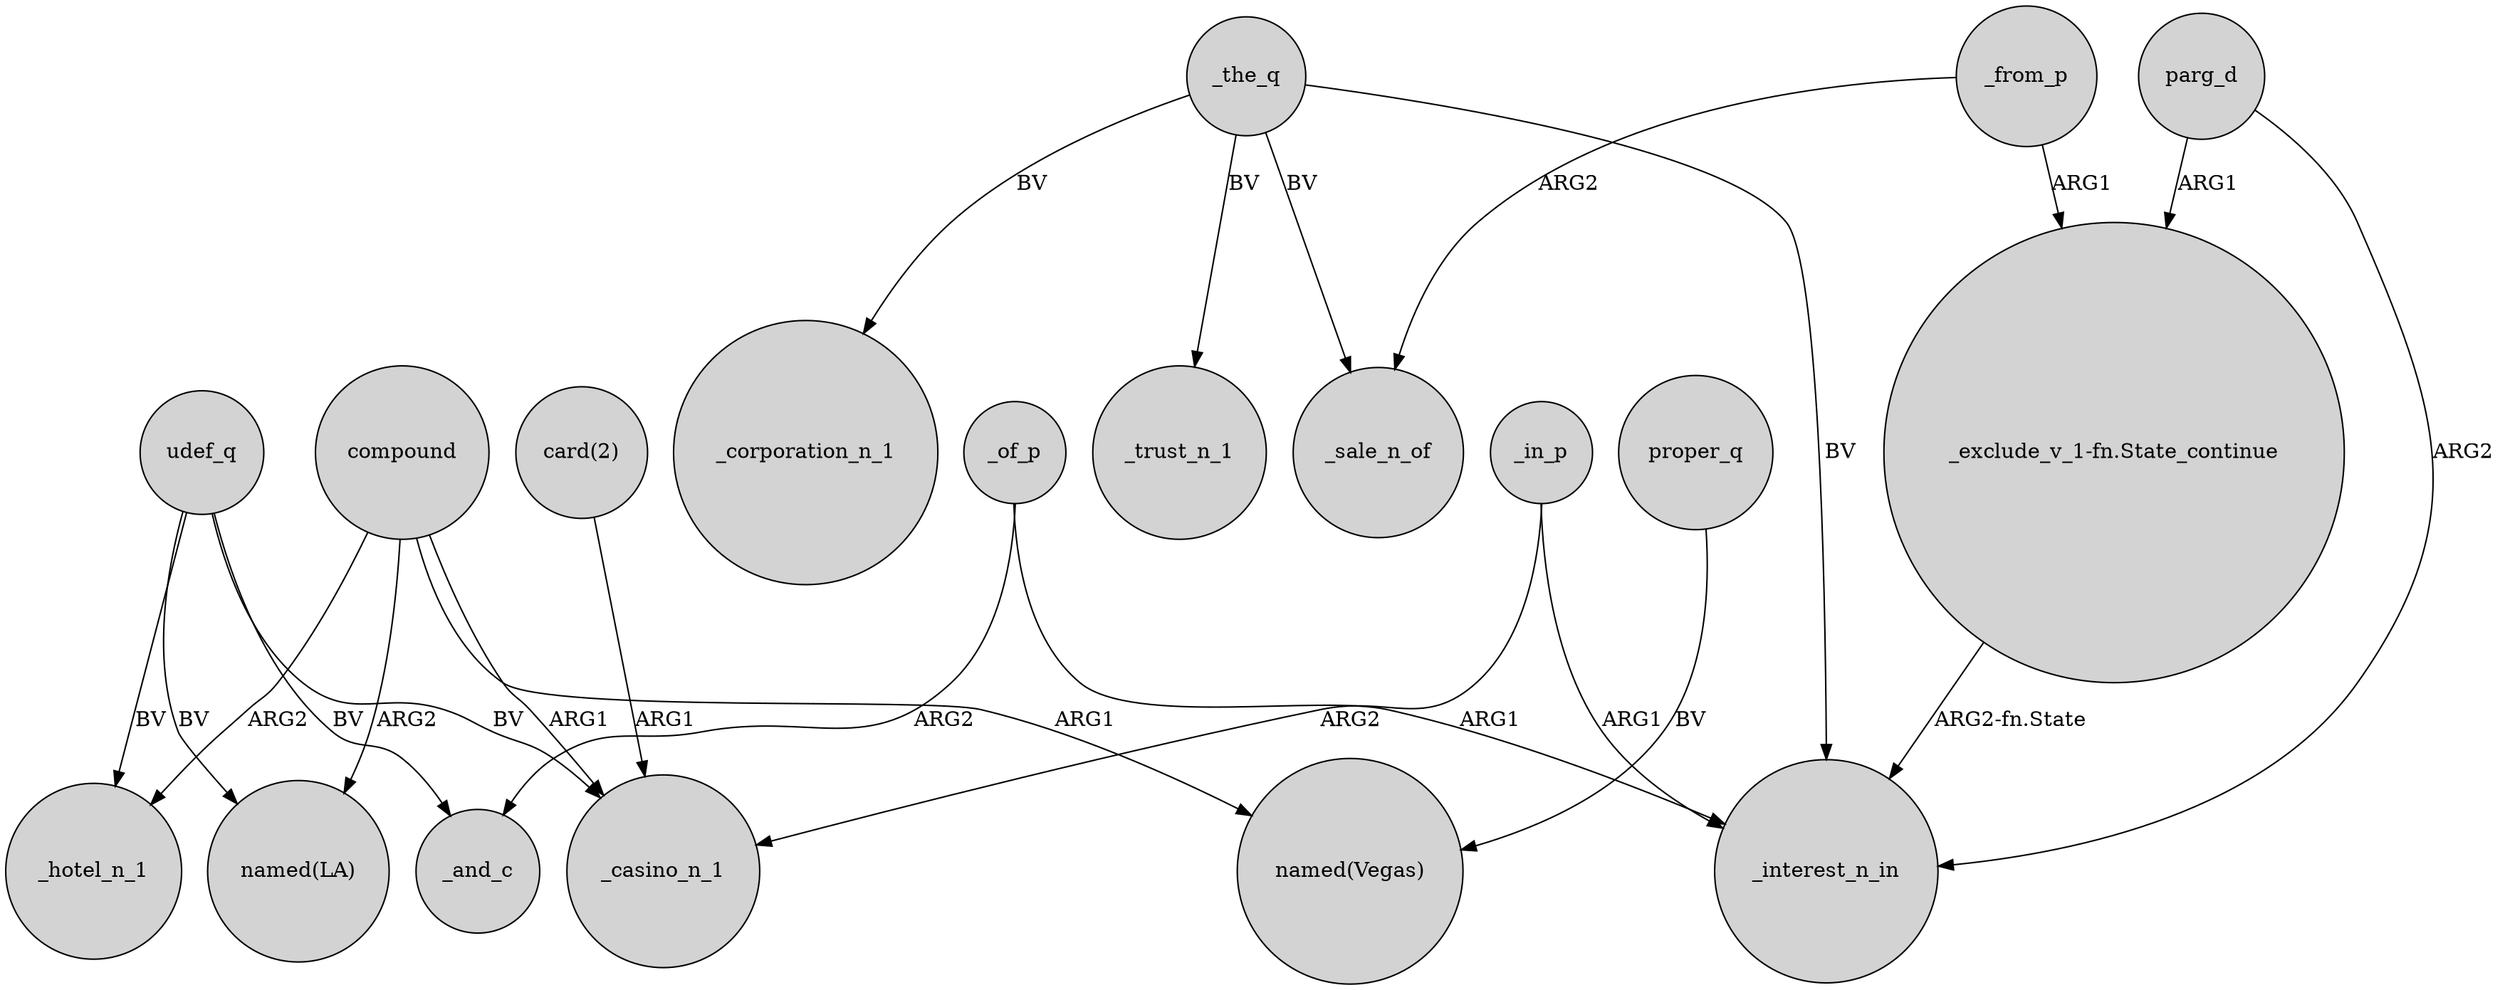 digraph {
	node [shape=circle style=filled]
	"card(2)" -> _casino_n_1 [label=ARG1]
	_of_p -> _and_c [label=ARG2]
	udef_q -> _casino_n_1 [label=BV]
	_the_q -> _corporation_n_1 [label=BV]
	compound -> _casino_n_1 [label=ARG1]
	_in_p -> _casino_n_1 [label=ARG2]
	udef_q -> _and_c [label=BV]
	_in_p -> _interest_n_in [label=ARG1]
	_from_p -> _sale_n_of [label=ARG2]
	parg_d -> "_exclude_v_1-fn.State_continue" [label=ARG1]
	_the_q -> _trust_n_1 [label=BV]
	"_exclude_v_1-fn.State_continue" -> _interest_n_in [label="ARG2-fn.State"]
	parg_d -> _interest_n_in [label=ARG2]
	compound -> _hotel_n_1 [label=ARG2]
	_from_p -> "_exclude_v_1-fn.State_continue" [label=ARG1]
	_the_q -> _interest_n_in [label=BV]
	_of_p -> _interest_n_in [label=ARG1]
	udef_q -> _hotel_n_1 [label=BV]
	compound -> "named(LA)" [label=ARG2]
	compound -> "named(Vegas)" [label=ARG1]
	udef_q -> "named(LA)" [label=BV]
	_the_q -> _sale_n_of [label=BV]
	proper_q -> "named(Vegas)" [label=BV]
}

